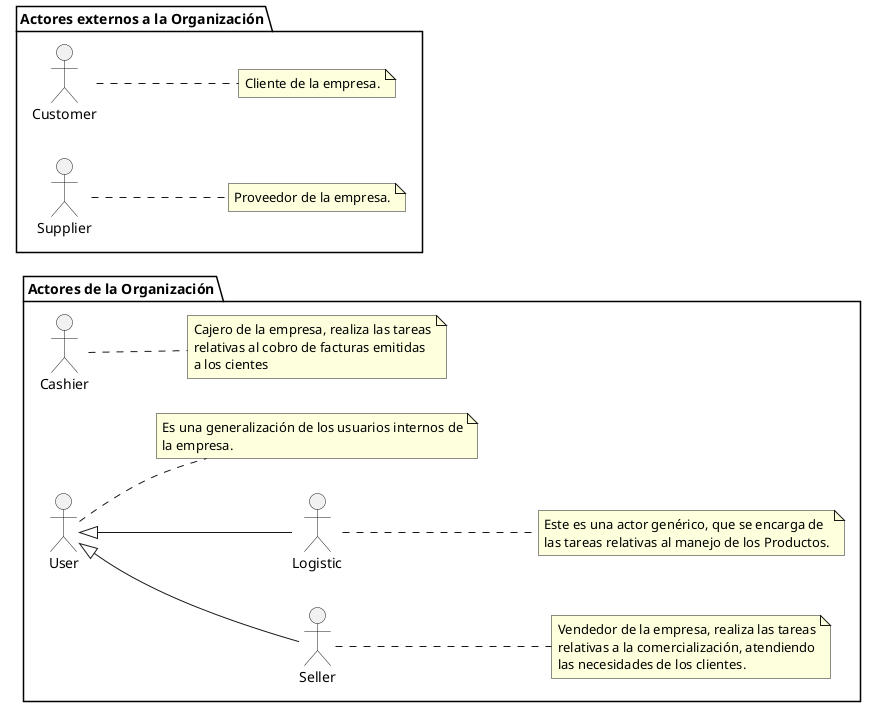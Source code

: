 @startuml
    left to right direction
    skinparam style strictuml
    skinparam classAttributeIconSize 0
    'skinparam linetype ortho

    package "Actores de la Organización" {
        actor Seller
        note right of (Seller)
            Vendedor de la empresa, realiza las tareas
            relativas a la comercialización, atendiendo
            las necesidades de los clientes.
        end note

        actor Cashier
        note right of (Cashier)
            Cajero de la empresa, realiza las tareas
            relativas al cobro de facturas emitidas
            a los cientes
        end note

        actor Logistic
        note right of (Logistic)
            Este es una actor genérico, que se encarga de
            las tareas relativas al manejo de los Productos.
        end note

        actor User
        note right of (User)
            Es una generalización de los usuarios internos de
            la empresa.
        end note
    }

package "Actores externos a la Organización" {
        actor Customer
        note right of (Customer)
            Cliente de la empresa.
        end note

        actor Supplier
        note right of (Supplier)
            Proveedor de la empresa.
        end note
}

User <|-- Seller
User <|-- Logistic
@enduml
